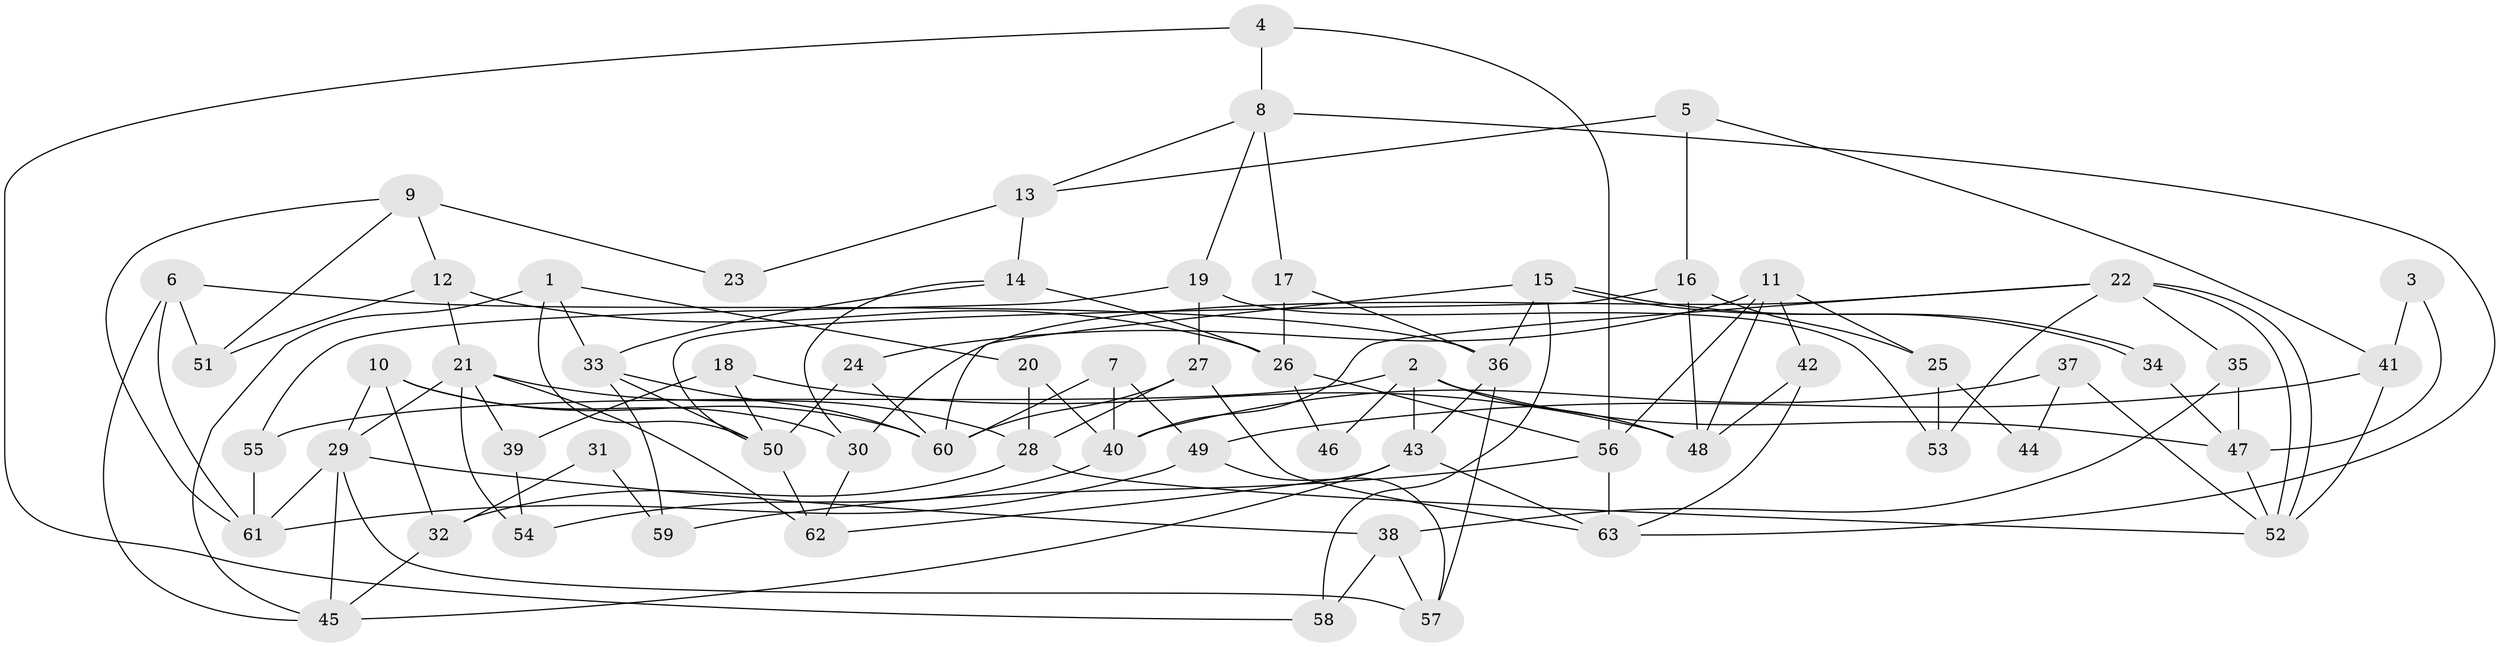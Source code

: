 // coarse degree distribution, {5: 0.23076923076923078, 3: 0.07692307692307693, 8: 0.038461538461538464, 7: 0.038461538461538464, 9: 0.11538461538461539, 6: 0.11538461538461539, 4: 0.19230769230769232, 10: 0.038461538461538464, 2: 0.15384615384615385}
// Generated by graph-tools (version 1.1) at 2025/51/03/04/25 22:51:23]
// undirected, 63 vertices, 126 edges
graph export_dot {
  node [color=gray90,style=filled];
  1;
  2;
  3;
  4;
  5;
  6;
  7;
  8;
  9;
  10;
  11;
  12;
  13;
  14;
  15;
  16;
  17;
  18;
  19;
  20;
  21;
  22;
  23;
  24;
  25;
  26;
  27;
  28;
  29;
  30;
  31;
  32;
  33;
  34;
  35;
  36;
  37;
  38;
  39;
  40;
  41;
  42;
  43;
  44;
  45;
  46;
  47;
  48;
  49;
  50;
  51;
  52;
  53;
  54;
  55;
  56;
  57;
  58;
  59;
  60;
  61;
  62;
  63;
  1 -- 45;
  1 -- 50;
  1 -- 20;
  1 -- 33;
  2 -- 43;
  2 -- 55;
  2 -- 46;
  2 -- 47;
  2 -- 48;
  3 -- 41;
  3 -- 47;
  4 -- 58;
  4 -- 8;
  4 -- 56;
  5 -- 16;
  5 -- 41;
  5 -- 13;
  6 -- 36;
  6 -- 45;
  6 -- 51;
  6 -- 61;
  7 -- 60;
  7 -- 40;
  7 -- 49;
  8 -- 17;
  8 -- 19;
  8 -- 13;
  8 -- 63;
  9 -- 12;
  9 -- 51;
  9 -- 23;
  9 -- 61;
  10 -- 29;
  10 -- 60;
  10 -- 30;
  10 -- 32;
  11 -- 48;
  11 -- 56;
  11 -- 24;
  11 -- 25;
  11 -- 42;
  12 -- 21;
  12 -- 26;
  12 -- 51;
  13 -- 14;
  13 -- 23;
  14 -- 33;
  14 -- 26;
  14 -- 30;
  15 -- 36;
  15 -- 34;
  15 -- 34;
  15 -- 58;
  15 -- 60;
  16 -- 48;
  16 -- 50;
  16 -- 25;
  17 -- 36;
  17 -- 26;
  18 -- 50;
  18 -- 48;
  18 -- 39;
  19 -- 27;
  19 -- 53;
  19 -- 55;
  20 -- 28;
  20 -- 40;
  21 -- 54;
  21 -- 29;
  21 -- 28;
  21 -- 39;
  21 -- 62;
  22 -- 30;
  22 -- 52;
  22 -- 52;
  22 -- 35;
  22 -- 40;
  22 -- 53;
  24 -- 50;
  24 -- 60;
  25 -- 44;
  25 -- 53;
  26 -- 56;
  26 -- 46;
  27 -- 60;
  27 -- 63;
  27 -- 28;
  28 -- 32;
  28 -- 52;
  29 -- 61;
  29 -- 38;
  29 -- 45;
  29 -- 57;
  30 -- 62;
  31 -- 59;
  31 -- 32;
  32 -- 45;
  33 -- 60;
  33 -- 50;
  33 -- 59;
  34 -- 47;
  35 -- 47;
  35 -- 38;
  36 -- 57;
  36 -- 43;
  37 -- 40;
  37 -- 52;
  37 -- 44;
  38 -- 57;
  38 -- 58;
  39 -- 54;
  40 -- 54;
  41 -- 52;
  41 -- 49;
  42 -- 63;
  42 -- 48;
  43 -- 62;
  43 -- 45;
  43 -- 63;
  47 -- 52;
  49 -- 61;
  49 -- 57;
  50 -- 62;
  55 -- 61;
  56 -- 63;
  56 -- 59;
}
